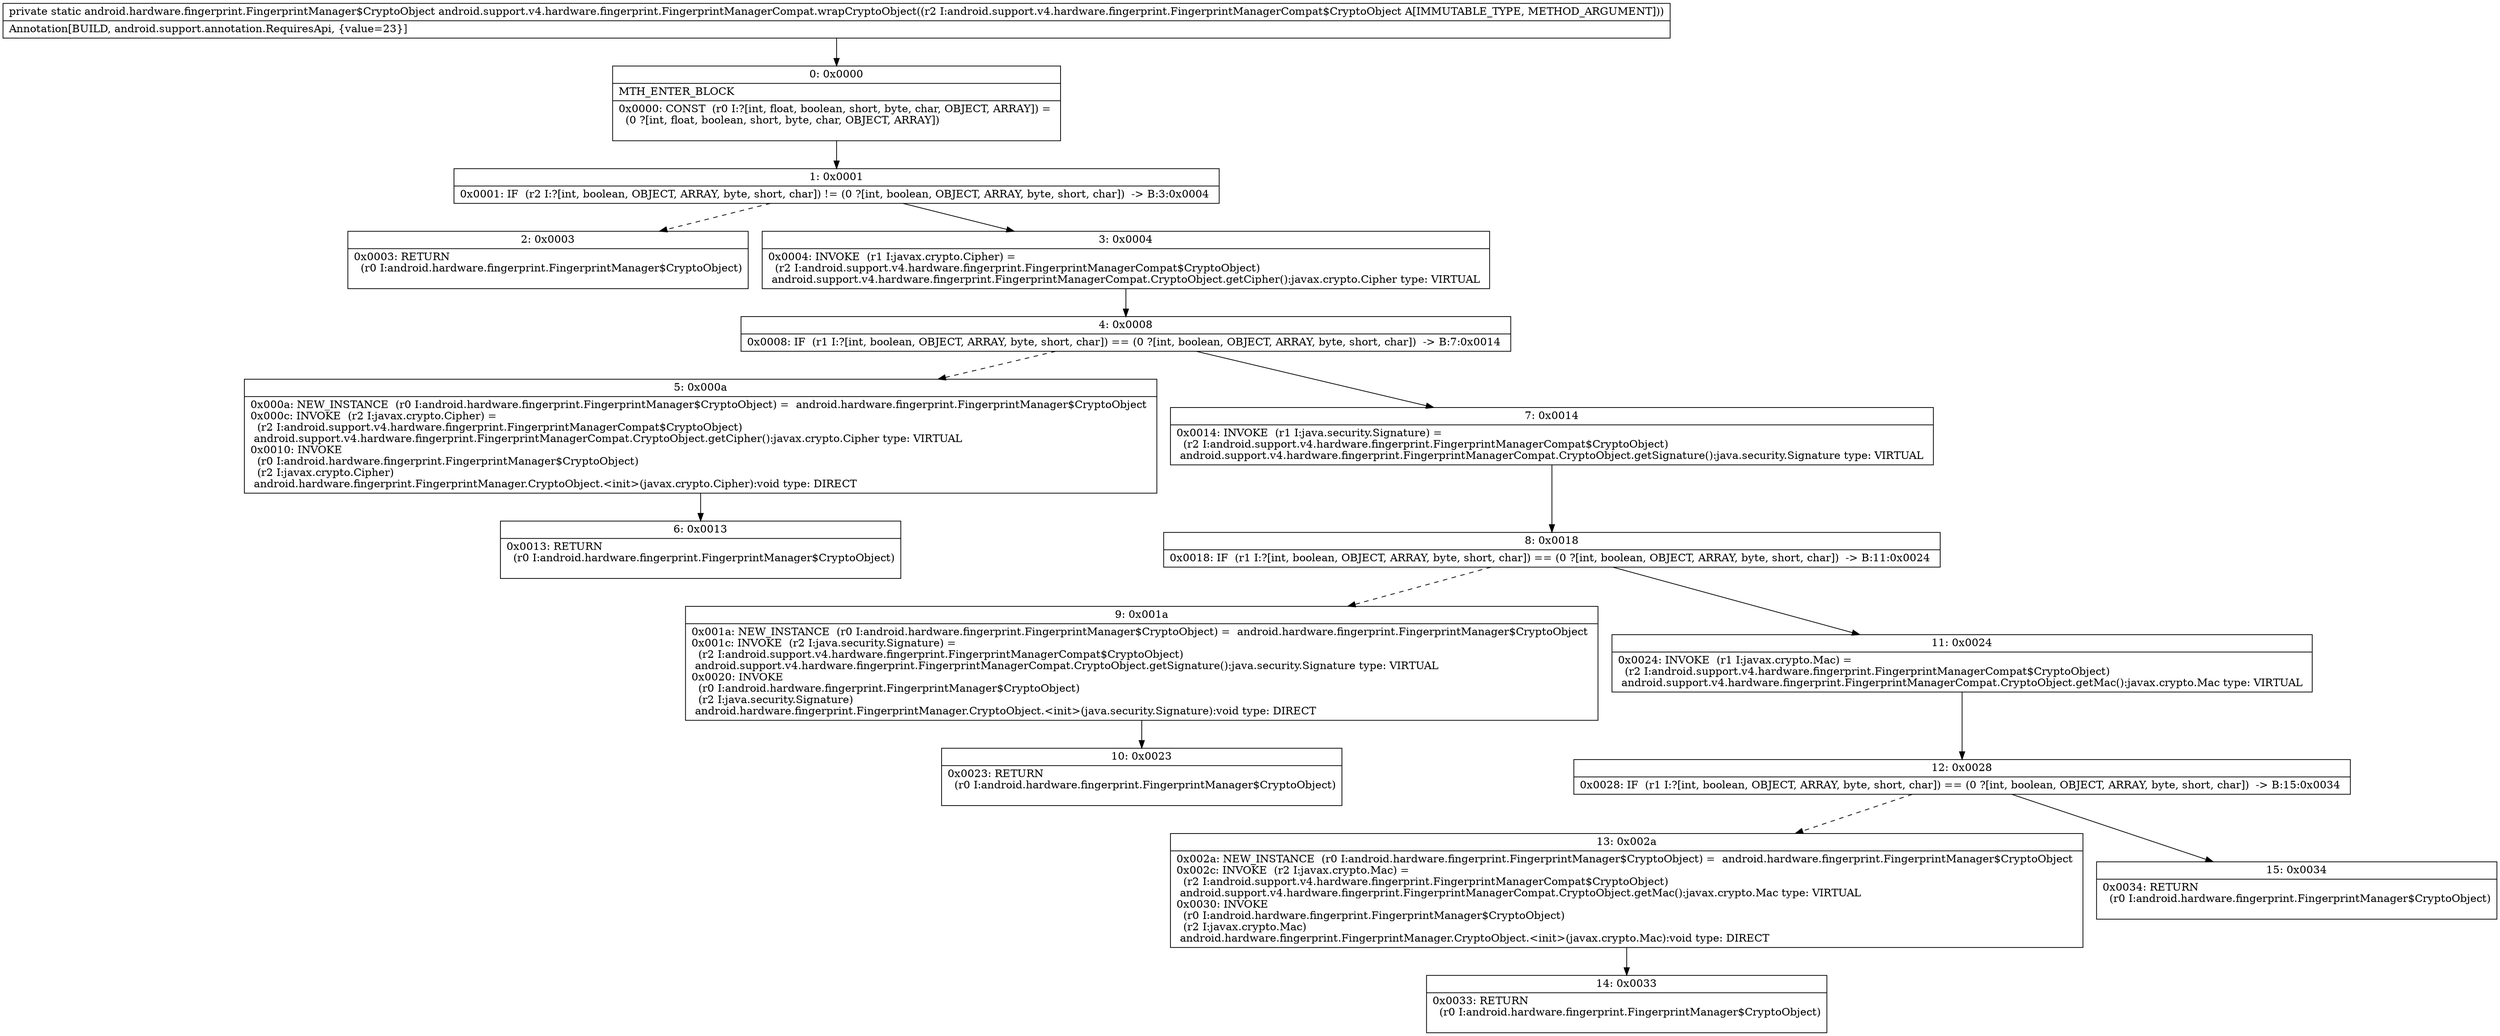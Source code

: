 digraph "CFG forandroid.support.v4.hardware.fingerprint.FingerprintManagerCompat.wrapCryptoObject(Landroid\/support\/v4\/hardware\/fingerprint\/FingerprintManagerCompat$CryptoObject;)Landroid\/hardware\/fingerprint\/FingerprintManager$CryptoObject;" {
Node_0 [shape=record,label="{0\:\ 0x0000|MTH_ENTER_BLOCK\l|0x0000: CONST  (r0 I:?[int, float, boolean, short, byte, char, OBJECT, ARRAY]) = \l  (0 ?[int, float, boolean, short, byte, char, OBJECT, ARRAY])\l \l}"];
Node_1 [shape=record,label="{1\:\ 0x0001|0x0001: IF  (r2 I:?[int, boolean, OBJECT, ARRAY, byte, short, char]) != (0 ?[int, boolean, OBJECT, ARRAY, byte, short, char])  \-\> B:3:0x0004 \l}"];
Node_2 [shape=record,label="{2\:\ 0x0003|0x0003: RETURN  \l  (r0 I:android.hardware.fingerprint.FingerprintManager$CryptoObject)\l \l}"];
Node_3 [shape=record,label="{3\:\ 0x0004|0x0004: INVOKE  (r1 I:javax.crypto.Cipher) = \l  (r2 I:android.support.v4.hardware.fingerprint.FingerprintManagerCompat$CryptoObject)\l android.support.v4.hardware.fingerprint.FingerprintManagerCompat.CryptoObject.getCipher():javax.crypto.Cipher type: VIRTUAL \l}"];
Node_4 [shape=record,label="{4\:\ 0x0008|0x0008: IF  (r1 I:?[int, boolean, OBJECT, ARRAY, byte, short, char]) == (0 ?[int, boolean, OBJECT, ARRAY, byte, short, char])  \-\> B:7:0x0014 \l}"];
Node_5 [shape=record,label="{5\:\ 0x000a|0x000a: NEW_INSTANCE  (r0 I:android.hardware.fingerprint.FingerprintManager$CryptoObject) =  android.hardware.fingerprint.FingerprintManager$CryptoObject \l0x000c: INVOKE  (r2 I:javax.crypto.Cipher) = \l  (r2 I:android.support.v4.hardware.fingerprint.FingerprintManagerCompat$CryptoObject)\l android.support.v4.hardware.fingerprint.FingerprintManagerCompat.CryptoObject.getCipher():javax.crypto.Cipher type: VIRTUAL \l0x0010: INVOKE  \l  (r0 I:android.hardware.fingerprint.FingerprintManager$CryptoObject)\l  (r2 I:javax.crypto.Cipher)\l android.hardware.fingerprint.FingerprintManager.CryptoObject.\<init\>(javax.crypto.Cipher):void type: DIRECT \l}"];
Node_6 [shape=record,label="{6\:\ 0x0013|0x0013: RETURN  \l  (r0 I:android.hardware.fingerprint.FingerprintManager$CryptoObject)\l \l}"];
Node_7 [shape=record,label="{7\:\ 0x0014|0x0014: INVOKE  (r1 I:java.security.Signature) = \l  (r2 I:android.support.v4.hardware.fingerprint.FingerprintManagerCompat$CryptoObject)\l android.support.v4.hardware.fingerprint.FingerprintManagerCompat.CryptoObject.getSignature():java.security.Signature type: VIRTUAL \l}"];
Node_8 [shape=record,label="{8\:\ 0x0018|0x0018: IF  (r1 I:?[int, boolean, OBJECT, ARRAY, byte, short, char]) == (0 ?[int, boolean, OBJECT, ARRAY, byte, short, char])  \-\> B:11:0x0024 \l}"];
Node_9 [shape=record,label="{9\:\ 0x001a|0x001a: NEW_INSTANCE  (r0 I:android.hardware.fingerprint.FingerprintManager$CryptoObject) =  android.hardware.fingerprint.FingerprintManager$CryptoObject \l0x001c: INVOKE  (r2 I:java.security.Signature) = \l  (r2 I:android.support.v4.hardware.fingerprint.FingerprintManagerCompat$CryptoObject)\l android.support.v4.hardware.fingerprint.FingerprintManagerCompat.CryptoObject.getSignature():java.security.Signature type: VIRTUAL \l0x0020: INVOKE  \l  (r0 I:android.hardware.fingerprint.FingerprintManager$CryptoObject)\l  (r2 I:java.security.Signature)\l android.hardware.fingerprint.FingerprintManager.CryptoObject.\<init\>(java.security.Signature):void type: DIRECT \l}"];
Node_10 [shape=record,label="{10\:\ 0x0023|0x0023: RETURN  \l  (r0 I:android.hardware.fingerprint.FingerprintManager$CryptoObject)\l \l}"];
Node_11 [shape=record,label="{11\:\ 0x0024|0x0024: INVOKE  (r1 I:javax.crypto.Mac) = \l  (r2 I:android.support.v4.hardware.fingerprint.FingerprintManagerCompat$CryptoObject)\l android.support.v4.hardware.fingerprint.FingerprintManagerCompat.CryptoObject.getMac():javax.crypto.Mac type: VIRTUAL \l}"];
Node_12 [shape=record,label="{12\:\ 0x0028|0x0028: IF  (r1 I:?[int, boolean, OBJECT, ARRAY, byte, short, char]) == (0 ?[int, boolean, OBJECT, ARRAY, byte, short, char])  \-\> B:15:0x0034 \l}"];
Node_13 [shape=record,label="{13\:\ 0x002a|0x002a: NEW_INSTANCE  (r0 I:android.hardware.fingerprint.FingerprintManager$CryptoObject) =  android.hardware.fingerprint.FingerprintManager$CryptoObject \l0x002c: INVOKE  (r2 I:javax.crypto.Mac) = \l  (r2 I:android.support.v4.hardware.fingerprint.FingerprintManagerCompat$CryptoObject)\l android.support.v4.hardware.fingerprint.FingerprintManagerCompat.CryptoObject.getMac():javax.crypto.Mac type: VIRTUAL \l0x0030: INVOKE  \l  (r0 I:android.hardware.fingerprint.FingerprintManager$CryptoObject)\l  (r2 I:javax.crypto.Mac)\l android.hardware.fingerprint.FingerprintManager.CryptoObject.\<init\>(javax.crypto.Mac):void type: DIRECT \l}"];
Node_14 [shape=record,label="{14\:\ 0x0033|0x0033: RETURN  \l  (r0 I:android.hardware.fingerprint.FingerprintManager$CryptoObject)\l \l}"];
Node_15 [shape=record,label="{15\:\ 0x0034|0x0034: RETURN  \l  (r0 I:android.hardware.fingerprint.FingerprintManager$CryptoObject)\l \l}"];
MethodNode[shape=record,label="{private static android.hardware.fingerprint.FingerprintManager$CryptoObject android.support.v4.hardware.fingerprint.FingerprintManagerCompat.wrapCryptoObject((r2 I:android.support.v4.hardware.fingerprint.FingerprintManagerCompat$CryptoObject A[IMMUTABLE_TYPE, METHOD_ARGUMENT]))  | Annotation[BUILD, android.support.annotation.RequiresApi, \{value=23\}]\l}"];
MethodNode -> Node_0;
Node_0 -> Node_1;
Node_1 -> Node_2[style=dashed];
Node_1 -> Node_3;
Node_3 -> Node_4;
Node_4 -> Node_5[style=dashed];
Node_4 -> Node_7;
Node_5 -> Node_6;
Node_7 -> Node_8;
Node_8 -> Node_9[style=dashed];
Node_8 -> Node_11;
Node_9 -> Node_10;
Node_11 -> Node_12;
Node_12 -> Node_13[style=dashed];
Node_12 -> Node_15;
Node_13 -> Node_14;
}

